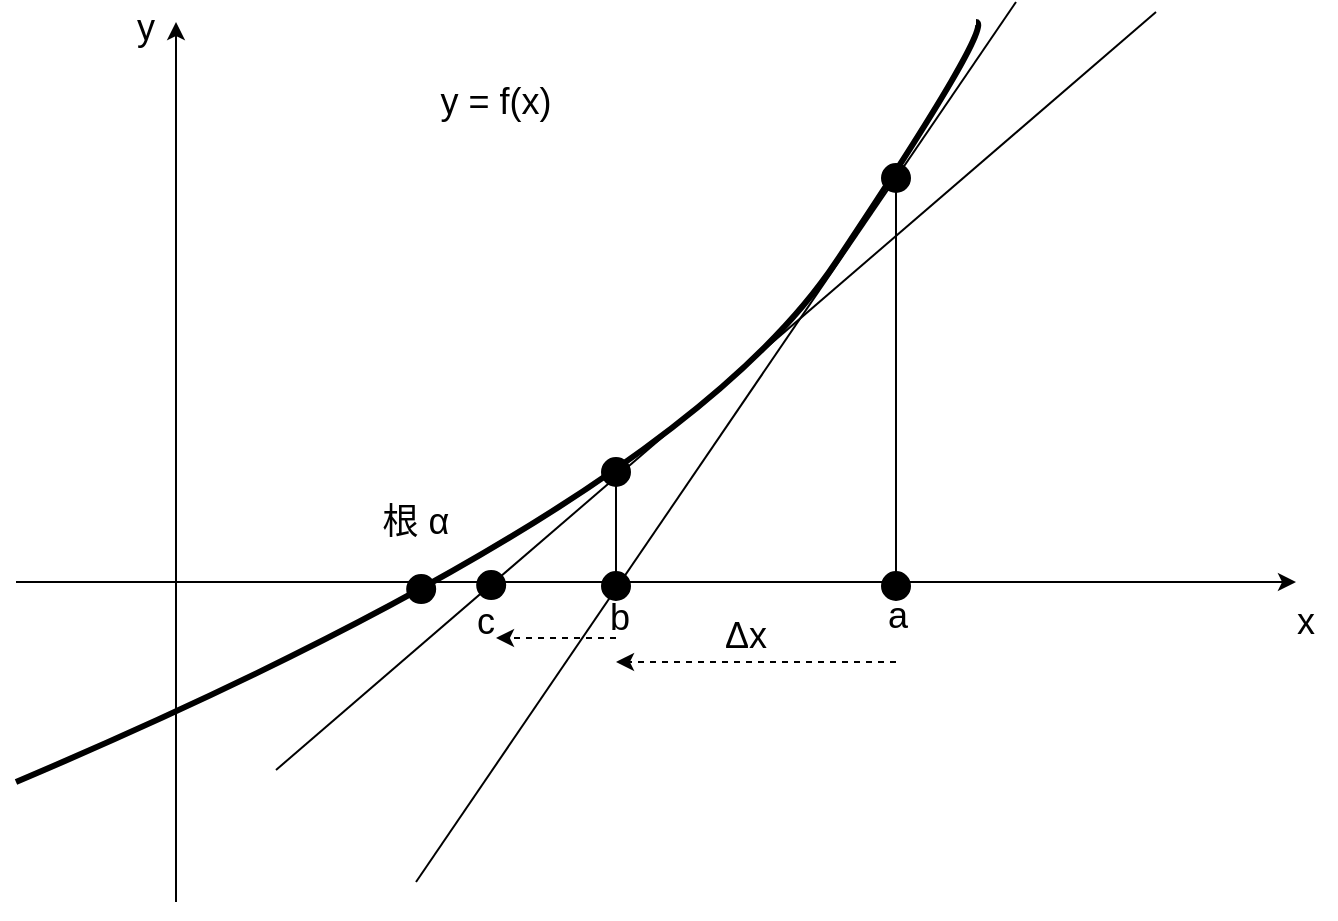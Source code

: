 <mxfile version="13.6.6" type="device"><diagram id="fG6bZ2huCc1WyTqSJFJT" name="Page-1"><mxGraphModel dx="946" dy="566" grid="1" gridSize="10" guides="1" tooltips="1" connect="1" arrows="1" fold="1" page="1" pageScale="1" pageWidth="850" pageHeight="1100" math="0" shadow="0"><root><mxCell id="0"/><mxCell id="1" parent="0"/><mxCell id="WneMlzsGWHfu--NdkOuy-1" value="" style="endArrow=classic;html=1;" edge="1" parent="1"><mxGeometry width="50" height="50" relative="1" as="geometry"><mxPoint x="40" y="400" as="sourcePoint"/><mxPoint x="680" y="400" as="targetPoint"/></mxGeometry></mxCell><mxCell id="WneMlzsGWHfu--NdkOuy-2" value="" style="endArrow=classic;html=1;" edge="1" parent="1"><mxGeometry width="50" height="50" relative="1" as="geometry"><mxPoint x="120" y="560" as="sourcePoint"/><mxPoint x="120" y="120" as="targetPoint"/></mxGeometry></mxCell><mxCell id="WneMlzsGWHfu--NdkOuy-3" value="" style="curved=1;endArrow=none;html=1;endFill=0;strokeWidth=3;" edge="1" parent="1"><mxGeometry width="50" height="50" relative="1" as="geometry"><mxPoint x="40" y="500" as="sourcePoint"/><mxPoint x="520" y="120" as="targetPoint"/><Array as="points"><mxPoint x="370" y="360"/><mxPoint x="530" y="120"/></Array></mxGeometry></mxCell><mxCell id="WneMlzsGWHfu--NdkOuy-4" value="" style="endArrow=circle;startArrow=circle;html=1;strokeWidth=1;startFill=1;endFill=1;endSize=6;" edge="1" parent="1"><mxGeometry width="50" height="50" relative="1" as="geometry"><mxPoint x="480" y="410" as="sourcePoint"/><mxPoint x="480" y="190" as="targetPoint"/></mxGeometry></mxCell><mxCell id="WneMlzsGWHfu--NdkOuy-5" value="&lt;font style=&quot;font-size: 18px&quot;&gt;y = f(x)&lt;/font&gt;" style="text;html=1;strokeColor=none;fillColor=none;align=center;verticalAlign=middle;whiteSpace=wrap;rounded=0;" vertex="1" parent="1"><mxGeometry x="230" y="150" width="100" height="20" as="geometry"/></mxCell><mxCell id="WneMlzsGWHfu--NdkOuy-6" value="&lt;font style=&quot;font-size: 18px&quot;&gt;y&lt;/font&gt;" style="text;html=1;strokeColor=none;fillColor=none;align=center;verticalAlign=middle;whiteSpace=wrap;rounded=0;" vertex="1" parent="1"><mxGeometry x="90" y="113" width="30" height="20" as="geometry"/></mxCell><mxCell id="WneMlzsGWHfu--NdkOuy-7" value="&lt;font style=&quot;font-size: 18px&quot;&gt;x&lt;/font&gt;" style="text;html=1;strokeColor=none;fillColor=none;align=center;verticalAlign=middle;whiteSpace=wrap;rounded=0;" vertex="1" parent="1"><mxGeometry x="670" y="410" width="30" height="20" as="geometry"/></mxCell><mxCell id="WneMlzsGWHfu--NdkOuy-10" value="" style="endArrow=circle;startArrow=none;html=1;strokeWidth=1;startFill=0;endFill=1;endSize=6;" edge="1" parent="1"><mxGeometry width="50" height="50" relative="1" as="geometry"><mxPoint x="245" y="407" as="sourcePoint"/><mxPoint x="238" y="397" as="targetPoint"/></mxGeometry></mxCell><mxCell id="WneMlzsGWHfu--NdkOuy-12" value="&lt;font style=&quot;font-size: 18px&quot;&gt;根 α&lt;/font&gt;" style="text;html=1;strokeColor=none;fillColor=none;align=center;verticalAlign=middle;whiteSpace=wrap;rounded=0;" vertex="1" parent="1"><mxGeometry x="190" y="360" width="100" height="20" as="geometry"/></mxCell><mxCell id="WneMlzsGWHfu--NdkOuy-13" value="&lt;font style=&quot;font-size: 18px&quot;&gt;a&lt;/font&gt;" style="text;html=1;strokeColor=none;fillColor=none;align=center;verticalAlign=middle;whiteSpace=wrap;rounded=0;" vertex="1" parent="1"><mxGeometry x="456" y="407" width="50" height="20" as="geometry"/></mxCell><mxCell id="WneMlzsGWHfu--NdkOuy-14" value="" style="endArrow=none;html=1;strokeWidth=1;" edge="1" parent="1"><mxGeometry width="50" height="50" relative="1" as="geometry"><mxPoint x="240" y="550" as="sourcePoint"/><mxPoint x="540" y="110" as="targetPoint"/></mxGeometry></mxCell><mxCell id="WneMlzsGWHfu--NdkOuy-15" value="" style="endArrow=circle;startArrow=circle;html=1;strokeWidth=1;startFill=1;endFill=1;endSize=6;" edge="1" parent="1"><mxGeometry width="50" height="50" relative="1" as="geometry"><mxPoint x="340" y="410" as="sourcePoint"/><mxPoint x="340" y="337" as="targetPoint"/></mxGeometry></mxCell><mxCell id="WneMlzsGWHfu--NdkOuy-16" value="&lt;font style=&quot;font-size: 18px&quot;&gt;b&lt;/font&gt;" style="text;html=1;strokeColor=none;fillColor=none;align=center;verticalAlign=middle;whiteSpace=wrap;rounded=0;" vertex="1" parent="1"><mxGeometry x="317" y="408" width="50" height="20" as="geometry"/></mxCell><mxCell id="WneMlzsGWHfu--NdkOuy-18" value="" style="endArrow=none;html=1;strokeWidth=1;" edge="1" parent="1"><mxGeometry width="50" height="50" relative="1" as="geometry"><mxPoint x="170" y="494" as="sourcePoint"/><mxPoint x="610" y="115" as="targetPoint"/></mxGeometry></mxCell><mxCell id="WneMlzsGWHfu--NdkOuy-19" value="" style="endArrow=circle;startArrow=none;html=1;strokeWidth=1;startFill=0;endFill=1;endSize=6;" edge="1" parent="1"><mxGeometry width="50" height="50" relative="1" as="geometry"><mxPoint x="280" y="405" as="sourcePoint"/><mxPoint x="273" y="395" as="targetPoint"/></mxGeometry></mxCell><mxCell id="WneMlzsGWHfu--NdkOuy-20" value="&lt;font style=&quot;font-size: 18px&quot;&gt;c&lt;/font&gt;" style="text;html=1;strokeColor=none;fillColor=none;align=center;verticalAlign=middle;whiteSpace=wrap;rounded=0;" vertex="1" parent="1"><mxGeometry x="250" y="410" width="50" height="20" as="geometry"/></mxCell><mxCell id="WneMlzsGWHfu--NdkOuy-21" value="" style="endArrow=classic;html=1;strokeWidth=1;dashed=1;" edge="1" parent="1"><mxGeometry width="50" height="50" relative="1" as="geometry"><mxPoint x="480" y="440" as="sourcePoint"/><mxPoint x="340" y="440" as="targetPoint"/></mxGeometry></mxCell><mxCell id="WneMlzsGWHfu--NdkOuy-22" value="" style="endArrow=classic;html=1;strokeWidth=1;dashed=1;" edge="1" parent="1"><mxGeometry width="50" height="50" relative="1" as="geometry"><mxPoint x="340" y="428" as="sourcePoint"/><mxPoint x="280" y="428" as="targetPoint"/></mxGeometry></mxCell><mxCell id="WneMlzsGWHfu--NdkOuy-23" value="&lt;font style=&quot;font-size: 18px&quot;&gt;Δx&lt;/font&gt;" style="text;html=1;strokeColor=none;fillColor=none;align=center;verticalAlign=middle;whiteSpace=wrap;rounded=0;" vertex="1" parent="1"><mxGeometry x="380" y="417" width="50" height="20" as="geometry"/></mxCell></root></mxGraphModel></diagram></mxfile>